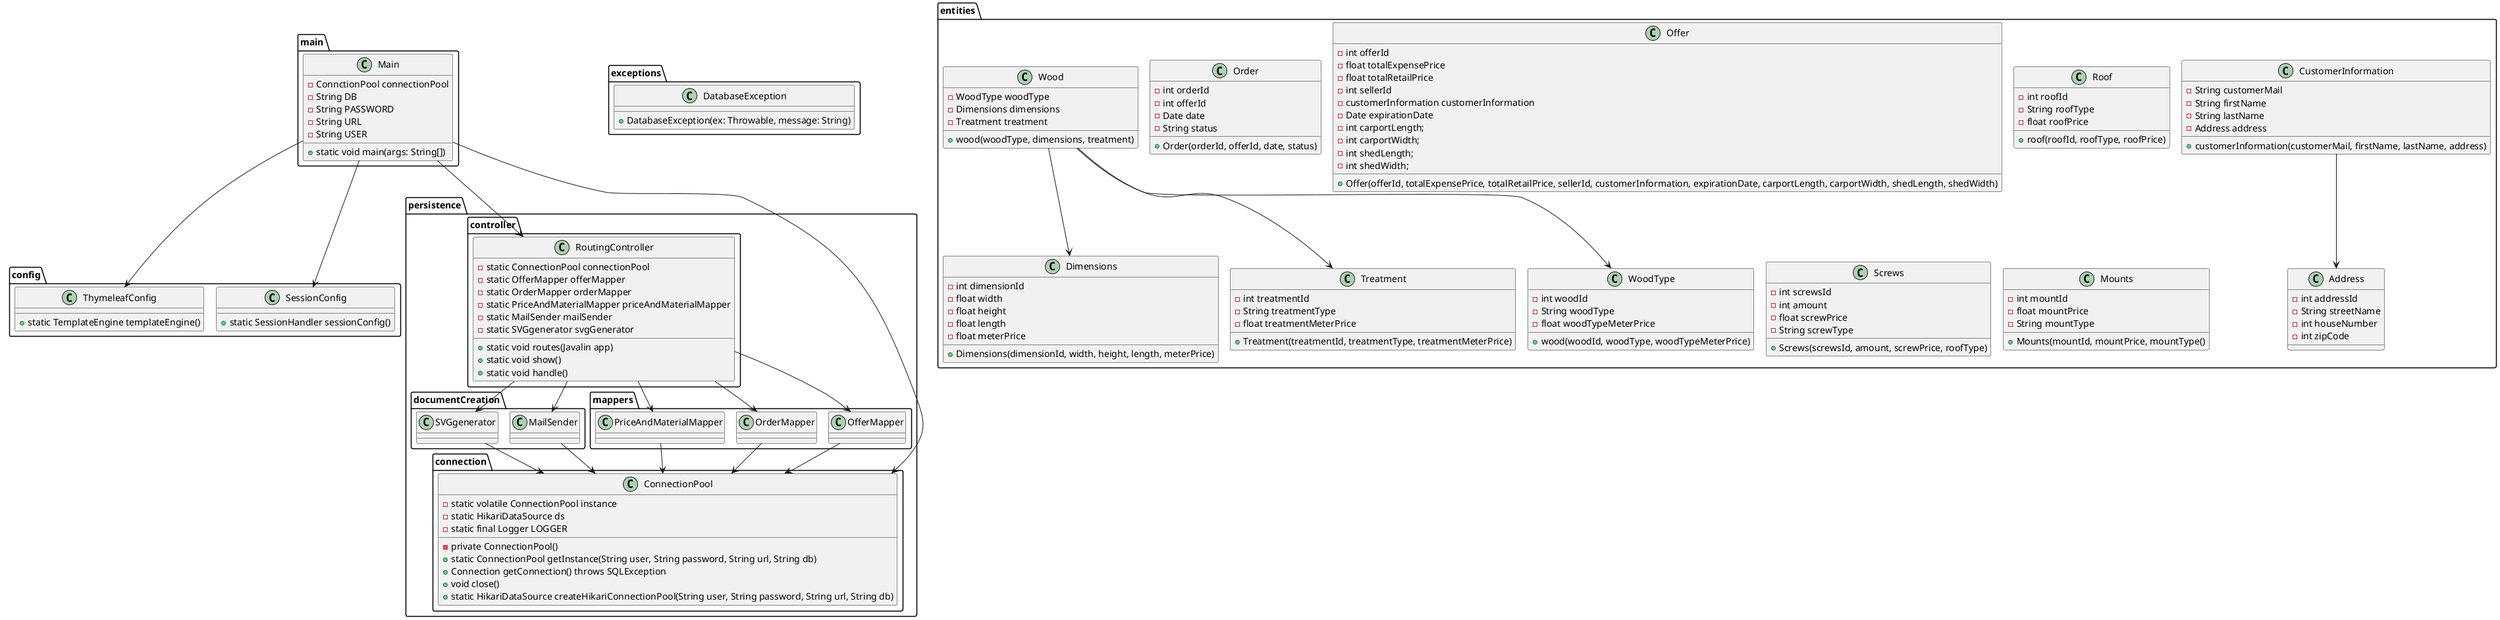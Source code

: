 @startuml

!pragma layout smetana

package main {
    class Main {
        - ConnctionPool connectionPool
        - String DB
        - String PASSWORD
        - String URL
        - String USER
        + static void main(args: String[])
    }
}

package config {
    class SessionConfig {
        + static SessionHandler sessionConfig()
    }
    class ThymeleafConfig {
        + static TemplateEngine templateEngine()
    }
}

package exceptions {
    class DatabaseException {
        + DatabaseException(ex: Throwable, message: String)
    }
}

package persistence {
    package controller {
        class RoutingController {
            - static ConnectionPool connectionPool
            - static OfferMapper offerMapper
            - static OrderMapper orderMapper
            - static PriceAndMaterialMapper priceAndMaterialMapper
            - static MailSender mailSender
            - static SVGgenerator svgGenerator
            + static void routes(Javalin app)
            + static void show()
            + static void handle()
        }
    }

    package connection {
        class ConnectionPool {
            - static volatile ConnectionPool instance
            - static HikariDataSource ds
            - static final Logger LOGGER

            - private ConnectionPool()
            + static ConnectionPool getInstance(String user, String password, String url, String db)
            + Connection getConnection() throws SQLException
            + void close()
            + static HikariDataSource createHikariConnectionPool(String user, String password, String url, String db)
        }
    }

    package documentCreation{
        class MailSender{}
        class SVGgenerator{}
    }

    package mappers {
        class OfferMapper
        class OrderMapper
        class PriceAndMaterialMapper
    }
}

package entities {
    class CustomerInformation{
        - String customerMail
        - String firstName
        - String lastName
        - Address address
        + customerInformation(customerMail, firstName, lastName, address)
    }

    class Order {
        - int orderId
        - int offerId
        - Date date
        - String status
        + Order(orderId, offerId, date, status)
    }

    class Offer {
        - int offerId
        - float totalExpensePrice
        - float totalRetailPrice
        - int sellerId
        - customerInformation customerInformation
        - Date expirationDate
        - int carportLength;
        - int carportWidth;
        - int shedLength;
        - int shedWidth;
        + Offer(offerId, totalExpensePrice, totalRetailPrice, sellerId, customerInformation, expirationDate, carportLength, carportWidth, shedLength, shedWidth)
    }

    class Roof {
        - int roofId
        - String roofType
        - float roofPrice
        + roof(roofId, roofType, roofPrice)
    }
    class Screws {
        - int screwsId
        - int amount
        - float screwPrice
        - String screwType
        + Screws(screwsId, amount, screwPrice, roofType)
    }
    class Mounts {
        - int mountId
        - float mountPrice
        - String mountType
        + Mounts(mountId, mountPrice, mountType()
    }
    class Wood {
        - WoodType woodType
        - Dimensions dimensions
        - Treatment treatment
        + wood(woodType, dimensions, treatment)
    }
    class Dimensions {
        - int dimensionId
        - float width
        - float height
        - float length
        - float meterPrice
        + Dimensions(dimensionId, width, height, length, meterPrice)
    }
    class Treatment {
        - int treatmentId
        - String treatmentType
        - float treatmentMeterPrice
        + Treatment(treatmentId, treatmentType, treatmentMeterPrice)
    }
    class WoodType {
        - int woodId
        - String woodType
        - float woodTypeMeterPrice
        + wood(woodId, woodType, woodTypeMeterPrice)
    }

    Class Address {
        - int addressId
        - String streetName
        - int houseNumber
        - int zipCode
    }
}


main.Main --> persistence.controller.RoutingController
main.Main --> config.SessionConfig
main.Main --> config.ThymeleafConfig
main.Main --> persistence.connection.ConnectionPool
persistence.controller.RoutingController --> persistence.mappers.OfferMapper
persistence.controller.RoutingController --> persistence.mappers.OrderMapper
persistence.controller.RoutingController --> persistence.mappers.PriceAndMaterialMapper
persistence.controller.RoutingController --> persistence.documentCreation.MailSender
persistence.controller.RoutingController --> persistence.documentCreation.SVGgenerator

persistence.mappers.OfferMapper --> persistence.connection.ConnectionPool
persistence.mappers.OrderMapper --> persistence.connection.ConnectionPool
persistence.mappers.PriceAndMaterialMapper --> persistence.connection.ConnectionPool
persistence.documentCreation.MailSender --> persistence.connection.ConnectionPool
persistence.documentCreation.SVGgenerator --> persistence.connection.ConnectionPool


entities.Wood --> entities.Dimensions
entities.Wood --> entities.Treatment
entities.Wood --> entities.WoodType

entities.CustomerInformation --> entities.Address


@enduml
